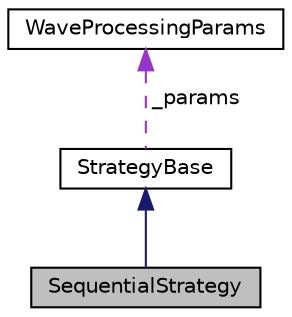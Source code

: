 digraph "SequentialStrategy"
{
  edge [fontname="Helvetica",fontsize="10",labelfontname="Helvetica",labelfontsize="10"];
  node [fontname="Helvetica",fontsize="10",shape=record];
  Node1 [label="SequentialStrategy",height=0.2,width=0.4,color="black", fillcolor="grey75", style="filled", fontcolor="black"];
  Node2 -> Node1 [dir="back",color="midnightblue",fontsize="10",style="solid",fontname="Helvetica"];
  Node2 [label="StrategyBase",height=0.2,width=0.4,color="black", fillcolor="white", style="filled",URL="$d5/dc3/classStrategyBase.html",tooltip="Basisklasse für alle Strategien. "];
  Node3 -> Node2 [dir="back",color="darkorchid3",fontsize="10",style="dashed",label=" _params" ,fontname="Helvetica"];
  Node3 [label="WaveProcessingParams",height=0.2,width=0.4,color="black", fillcolor="white", style="filled",URL="$df/d95/structWaveProcessingParams.html",tooltip="umwickelt alle Programmparameter "];
}
